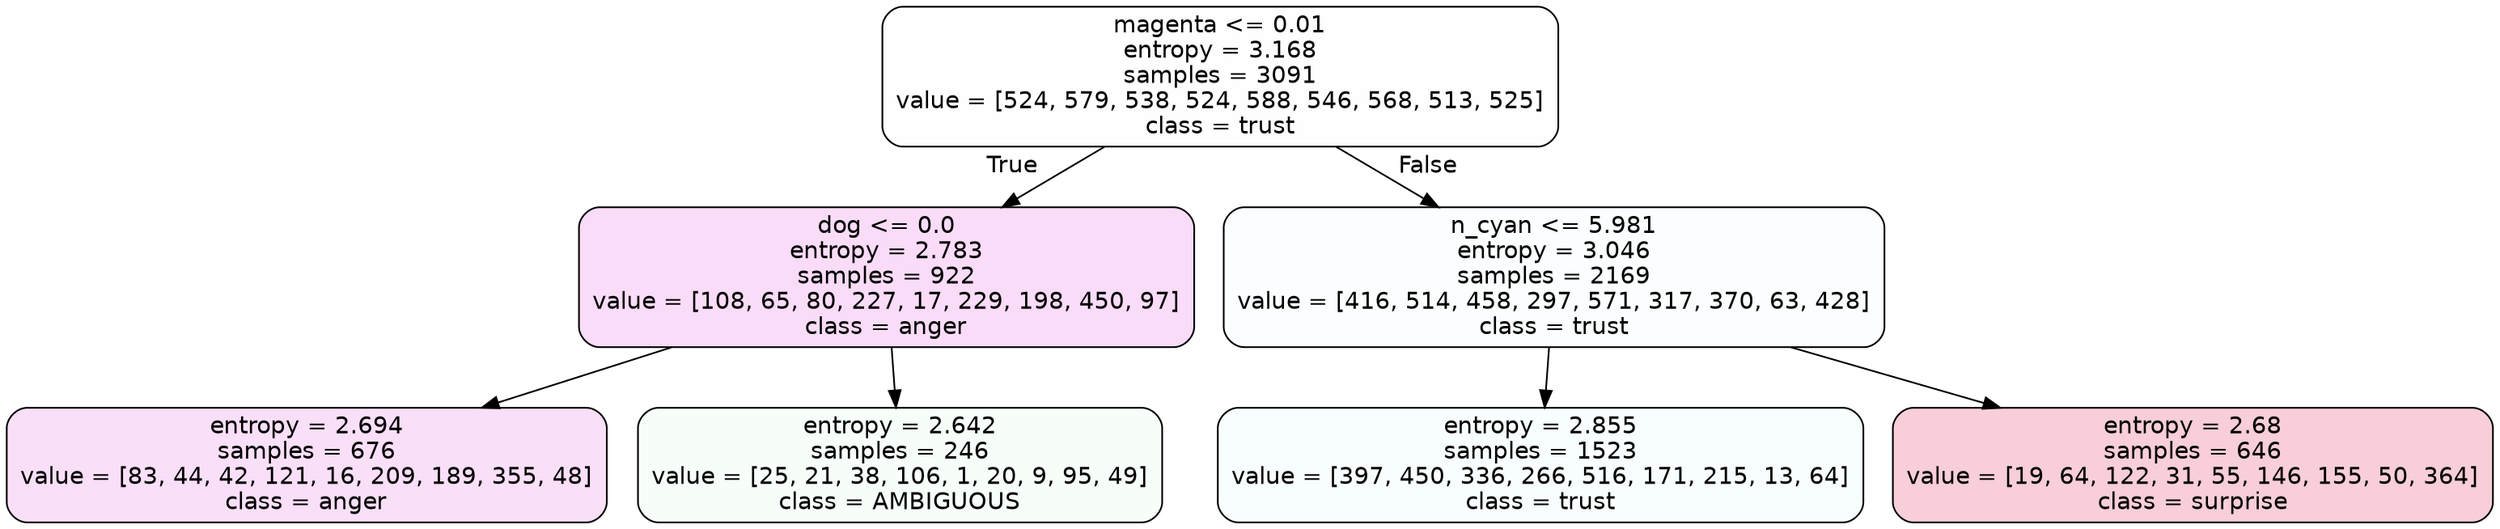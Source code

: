 digraph Tree {
node [shape=box, style="filled, rounded", color="black", fontname=helvetica] ;
edge [fontname=helvetica] ;
0 [label="magenta <= 0.01\nentropy = 3.168\nsamples = 3091\nvalue = [524, 579, 538, 524, 588, 546, 568, 513, 525]\nclass = trust", fillcolor="#39d7e501"] ;
1 [label="dog <= 0.0\nentropy = 2.783\nsamples = 922\nvalue = [108, 65, 80, 227, 17, 229, 198, 450, 97]\nclass = anger", fillcolor="#e539d72d"] ;
0 -> 1 [labeldistance=2.5, labelangle=45, headlabel="True"] ;
2 [label="entropy = 2.694\nsamples = 676\nvalue = [83, 44, 42, 121, 16, 209, 189, 355, 48]\nclass = anger", fillcolor="#e539d729"] ;
1 -> 2 ;
3 [label="entropy = 2.642\nsamples = 246\nvalue = [25, 21, 38, 106, 1, 20, 9, 95, 49]\nclass = AMBIGUOUS", fillcolor="#39e5810a"] ;
1 -> 3 ;
4 [label="n_cyan <= 5.981\nentropy = 3.046\nsamples = 2169\nvalue = [416, 514, 458, 297, 571, 317, 370, 63, 428]\nclass = trust", fillcolor="#39d7e505"] ;
0 -> 4 [labeldistance=2.5, labelangle=-45, headlabel="False"] ;
5 [label="entropy = 2.855\nsamples = 1523\nvalue = [397, 450, 336, 266, 516, 171, 215, 13, 64]\nclass = trust", fillcolor="#39d7e509"] ;
4 -> 5 ;
6 [label="entropy = 2.68\nsamples = 646\nvalue = [19, 64, 122, 31, 55, 146, 155, 50, 364]\nclass = surprise", fillcolor="#e539643f"] ;
4 -> 6 ;
}